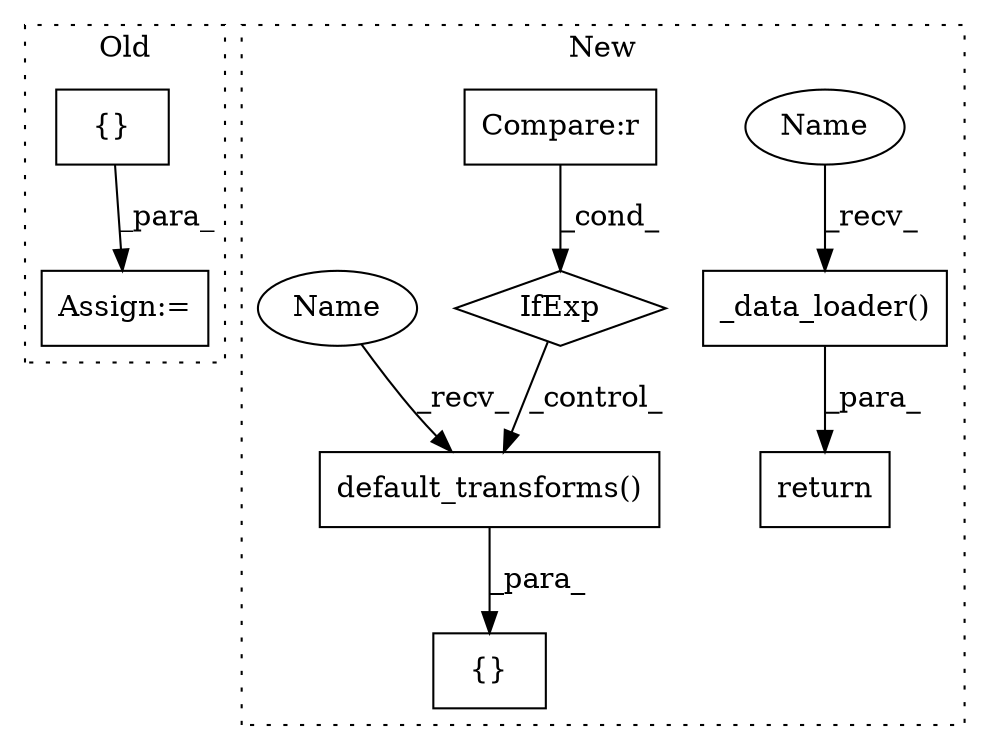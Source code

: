 digraph G {
subgraph cluster0 {
1 [label="{}" a="59" s="4266,4288" l="1,0" shape="box"];
8 [label="Assign:=" a="68" s="4263" l="3" shape="box"];
label = "Old";
style="dotted";
}
subgraph cluster1 {
2 [label="_data_loader()" a="75" s="4659,4684" l="18,23" shape="box"];
3 [label="default_transforms()" a="75" s="4383" l="25" shape="box"];
4 [label="Compare:r" a="40" s="4412" l="29" shape="box"];
5 [label="{}" a="59" s="4334,4468" l="14,0" shape="box"];
6 [label="IfExp" a="51" s="4408,4441" l="4,6" shape="diamond"];
7 [label="return" a="93" s="4652" l="7" shape="box"];
9 [label="Name" a="87" s="4659" l="4" shape="ellipse"];
10 [label="Name" a="87" s="4383" l="4" shape="ellipse"];
label = "New";
style="dotted";
}
1 -> 8 [label="_para_"];
2 -> 7 [label="_para_"];
3 -> 5 [label="_para_"];
4 -> 6 [label="_cond_"];
6 -> 3 [label="_control_"];
9 -> 2 [label="_recv_"];
10 -> 3 [label="_recv_"];
}